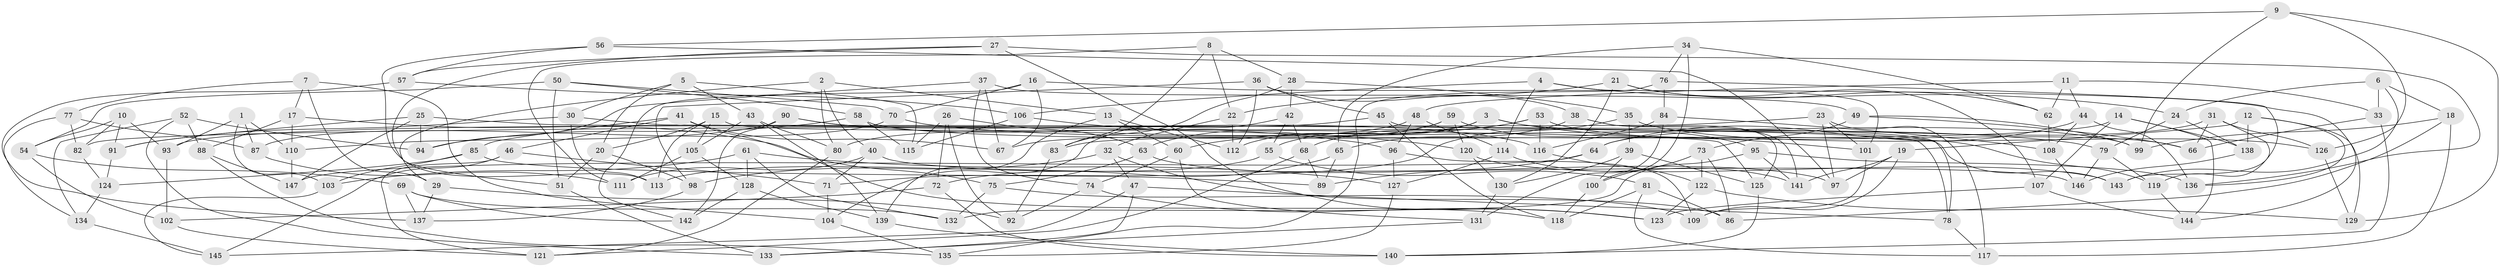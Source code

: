 // coarse degree distribution, {6: 0.5434782608695652, 4: 0.391304347826087, 5: 0.05434782608695652, 3: 0.010869565217391304}
// Generated by graph-tools (version 1.1) at 2025/52/02/27/25 19:52:27]
// undirected, 147 vertices, 294 edges
graph export_dot {
graph [start="1"]
  node [color=gray90,style=filled];
  1;
  2;
  3;
  4;
  5;
  6;
  7;
  8;
  9;
  10;
  11;
  12;
  13;
  14;
  15;
  16;
  17;
  18;
  19;
  20;
  21;
  22;
  23;
  24;
  25;
  26;
  27;
  28;
  29;
  30;
  31;
  32;
  33;
  34;
  35;
  36;
  37;
  38;
  39;
  40;
  41;
  42;
  43;
  44;
  45;
  46;
  47;
  48;
  49;
  50;
  51;
  52;
  53;
  54;
  55;
  56;
  57;
  58;
  59;
  60;
  61;
  62;
  63;
  64;
  65;
  66;
  67;
  68;
  69;
  70;
  71;
  72;
  73;
  74;
  75;
  76;
  77;
  78;
  79;
  80;
  81;
  82;
  83;
  84;
  85;
  86;
  87;
  88;
  89;
  90;
  91;
  92;
  93;
  94;
  95;
  96;
  97;
  98;
  99;
  100;
  101;
  102;
  103;
  104;
  105;
  106;
  107;
  108;
  109;
  110;
  111;
  112;
  113;
  114;
  115;
  116;
  117;
  118;
  119;
  120;
  121;
  122;
  123;
  124;
  125;
  126;
  127;
  128;
  129;
  130;
  131;
  132;
  133;
  134;
  135;
  136;
  137;
  138;
  139;
  140;
  141;
  142;
  143;
  144;
  145;
  146;
  147;
  1 -- 103;
  1 -- 87;
  1 -- 110;
  1 -- 93;
  2 -- 29;
  2 -- 80;
  2 -- 13;
  2 -- 40;
  3 -- 55;
  3 -- 101;
  3 -- 99;
  3 -- 67;
  4 -- 101;
  4 -- 106;
  4 -- 24;
  4 -- 114;
  5 -- 20;
  5 -- 30;
  5 -- 43;
  5 -- 115;
  6 -- 18;
  6 -- 24;
  6 -- 143;
  6 -- 33;
  7 -- 29;
  7 -- 77;
  7 -- 104;
  7 -- 17;
  8 -- 22;
  8 -- 83;
  8 -- 28;
  8 -- 111;
  9 -- 126;
  9 -- 129;
  9 -- 99;
  9 -- 56;
  10 -- 93;
  10 -- 54;
  10 -- 82;
  10 -- 91;
  11 -- 62;
  11 -- 48;
  11 -- 33;
  11 -- 44;
  12 -- 138;
  12 -- 129;
  12 -- 19;
  12 -- 136;
  13 -- 139;
  13 -- 60;
  13 -- 112;
  14 -- 83;
  14 -- 107;
  14 -- 144;
  14 -- 138;
  15 -- 20;
  15 -- 143;
  15 -- 105;
  15 -- 113;
  16 -- 70;
  16 -- 67;
  16 -- 142;
  16 -- 144;
  17 -- 110;
  17 -- 88;
  17 -- 75;
  18 -- 86;
  18 -- 117;
  18 -- 99;
  19 -- 97;
  19 -- 109;
  19 -- 141;
  20 -- 51;
  20 -- 98;
  21 -- 130;
  21 -- 62;
  21 -- 107;
  21 -- 22;
  22 -- 32;
  22 -- 112;
  23 -- 101;
  23 -- 117;
  23 -- 97;
  23 -- 82;
  24 -- 138;
  24 -- 79;
  25 -- 125;
  25 -- 91;
  25 -- 94;
  25 -- 147;
  26 -- 72;
  26 -- 115;
  26 -- 92;
  26 -- 63;
  27 -- 51;
  27 -- 136;
  27 -- 123;
  27 -- 57;
  28 -- 42;
  28 -- 35;
  28 -- 83;
  29 -- 92;
  29 -- 137;
  30 -- 91;
  30 -- 113;
  30 -- 78;
  31 -- 126;
  31 -- 66;
  31 -- 119;
  31 -- 64;
  32 -- 86;
  32 -- 98;
  32 -- 47;
  33 -- 140;
  33 -- 66;
  34 -- 62;
  34 -- 100;
  34 -- 65;
  34 -- 76;
  35 -- 71;
  35 -- 126;
  35 -- 39;
  36 -- 38;
  36 -- 112;
  36 -- 45;
  36 -- 98;
  37 -- 94;
  37 -- 49;
  37 -- 74;
  37 -- 67;
  38 -- 125;
  38 -- 141;
  38 -- 65;
  39 -- 125;
  39 -- 100;
  39 -- 130;
  40 -- 111;
  40 -- 146;
  40 -- 71;
  41 -- 85;
  41 -- 46;
  41 -- 118;
  41 -- 67;
  42 -- 55;
  42 -- 104;
  42 -- 68;
  43 -- 105;
  43 -- 139;
  43 -- 80;
  44 -- 108;
  44 -- 136;
  44 -- 64;
  45 -- 78;
  45 -- 93;
  45 -- 118;
  46 -- 121;
  46 -- 145;
  46 -- 71;
  47 -- 78;
  47 -- 145;
  47 -- 133;
  48 -- 114;
  48 -- 96;
  48 -- 80;
  49 -- 66;
  49 -- 99;
  49 -- 73;
  50 -- 51;
  50 -- 70;
  50 -- 58;
  50 -- 54;
  51 -- 133;
  52 -- 94;
  52 -- 88;
  52 -- 133;
  52 -- 134;
  53 -- 116;
  53 -- 68;
  53 -- 60;
  53 -- 66;
  54 -- 69;
  54 -- 102;
  55 -- 113;
  55 -- 81;
  56 -- 113;
  56 -- 57;
  56 -- 97;
  57 -- 106;
  57 -- 137;
  58 -- 94;
  58 -- 119;
  58 -- 115;
  59 -- 63;
  59 -- 95;
  59 -- 112;
  59 -- 120;
  60 -- 74;
  60 -- 131;
  61 -- 103;
  61 -- 127;
  61 -- 128;
  61 -- 132;
  62 -- 108;
  63 -- 97;
  63 -- 75;
  64 -- 89;
  64 -- 147;
  65 -- 89;
  65 -- 72;
  68 -- 121;
  68 -- 89;
  69 -- 137;
  69 -- 132;
  69 -- 142;
  70 -- 79;
  70 -- 87;
  71 -- 104;
  72 -- 102;
  72 -- 140;
  73 -- 86;
  73 -- 122;
  73 -- 100;
  74 -- 92;
  74 -- 123;
  75 -- 132;
  75 -- 109;
  76 -- 135;
  76 -- 143;
  76 -- 84;
  77 -- 82;
  77 -- 134;
  77 -- 87;
  78 -- 117;
  79 -- 119;
  79 -- 146;
  80 -- 121;
  81 -- 118;
  81 -- 117;
  81 -- 86;
  82 -- 124;
  83 -- 92;
  84 -- 108;
  84 -- 131;
  84 -- 116;
  85 -- 89;
  85 -- 103;
  85 -- 124;
  87 -- 111;
  88 -- 147;
  88 -- 135;
  90 -- 96;
  90 -- 110;
  90 -- 142;
  90 -- 116;
  91 -- 124;
  93 -- 102;
  95 -- 141;
  95 -- 132;
  95 -- 136;
  96 -- 127;
  96 -- 109;
  98 -- 137;
  100 -- 118;
  101 -- 109;
  102 -- 121;
  103 -- 145;
  104 -- 135;
  105 -- 128;
  105 -- 111;
  106 -- 115;
  106 -- 120;
  107 -- 144;
  107 -- 123;
  108 -- 146;
  110 -- 147;
  114 -- 127;
  114 -- 141;
  116 -- 122;
  119 -- 144;
  120 -- 130;
  120 -- 143;
  122 -- 129;
  122 -- 123;
  124 -- 134;
  125 -- 140;
  126 -- 129;
  127 -- 135;
  128 -- 139;
  128 -- 142;
  130 -- 131;
  131 -- 133;
  134 -- 145;
  138 -- 146;
  139 -- 140;
}
